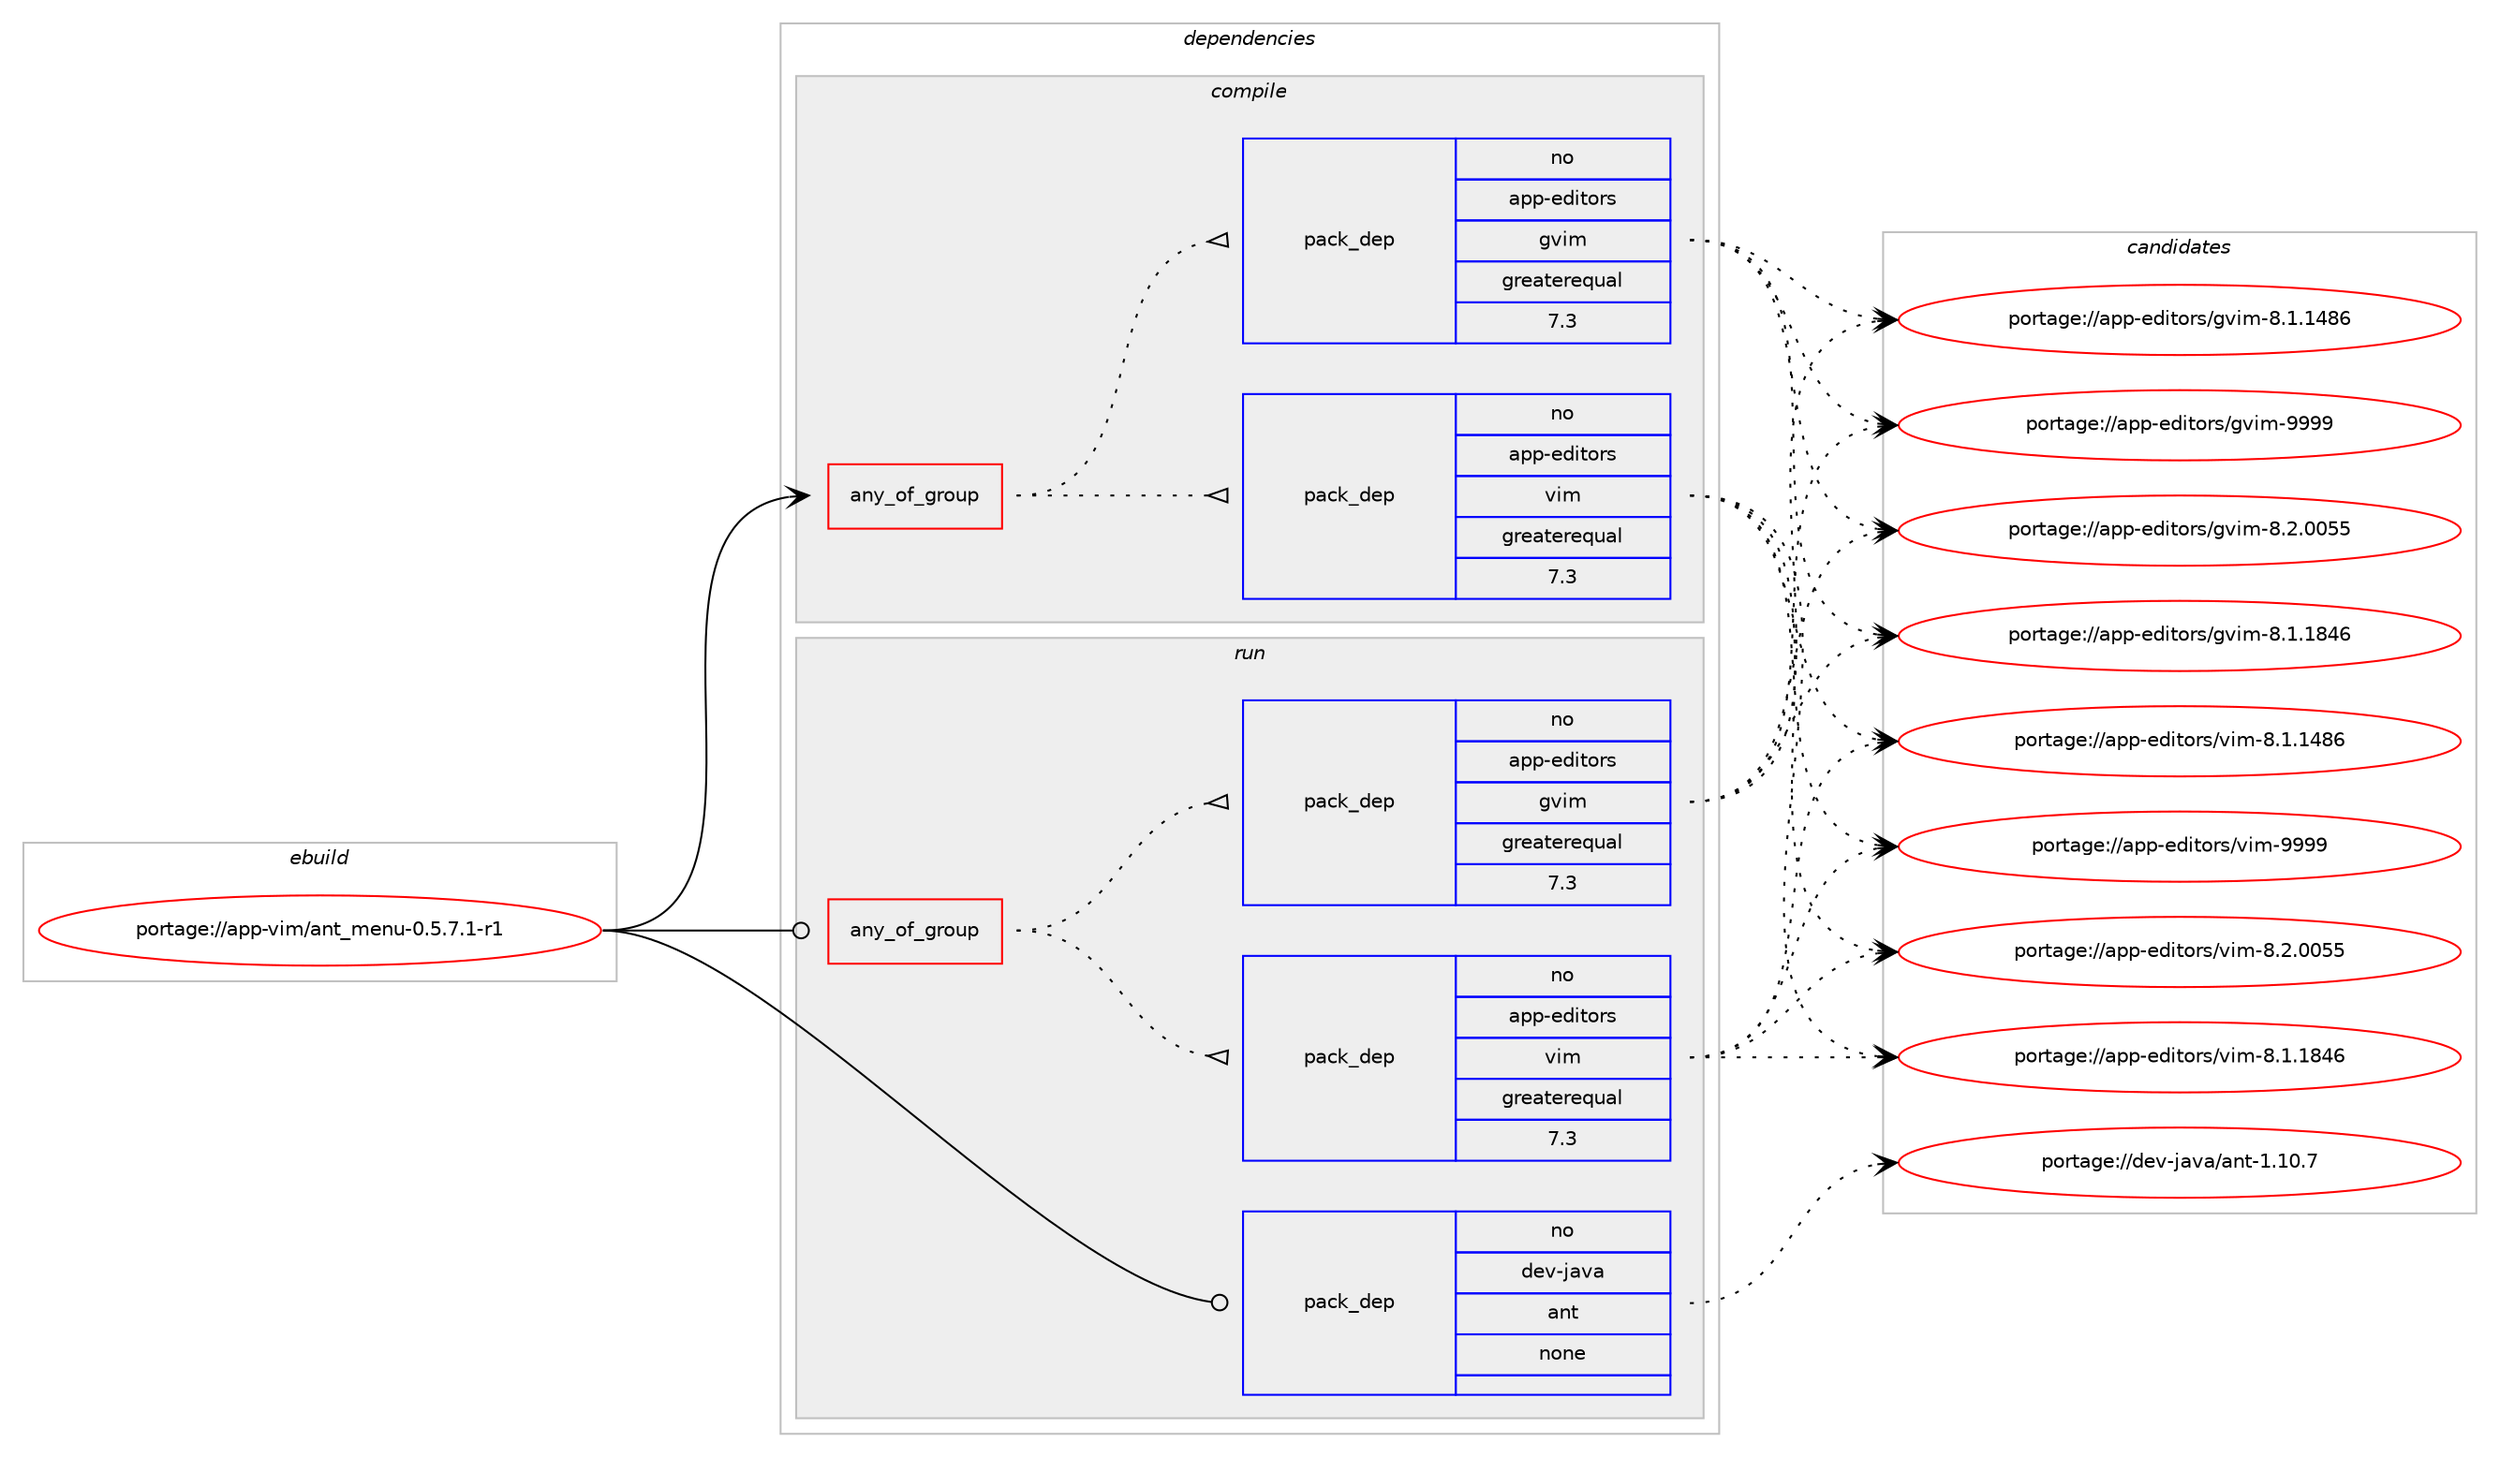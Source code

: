 digraph prolog {

# *************
# Graph options
# *************

newrank=true;
concentrate=true;
compound=true;
graph [rankdir=LR,fontname=Helvetica,fontsize=10,ranksep=1.5];#, ranksep=2.5, nodesep=0.2];
edge  [arrowhead=vee];
node  [fontname=Helvetica,fontsize=10];

# **********
# The ebuild
# **********

subgraph cluster_leftcol {
color=gray;
label=<<i>ebuild</i>>;
id [label="portage://app-vim/ant_menu-0.5.7.1-r1", color=red, width=4, href="../app-vim/ant_menu-0.5.7.1-r1.svg"];
}

# ****************
# The dependencies
# ****************

subgraph cluster_midcol {
color=gray;
label=<<i>dependencies</i>>;
subgraph cluster_compile {
fillcolor="#eeeeee";
style=filled;
label=<<i>compile</i>>;
subgraph any7582 {
dependency590516 [label=<<TABLE BORDER="0" CELLBORDER="1" CELLSPACING="0" CELLPADDING="4"><TR><TD CELLPADDING="10">any_of_group</TD></TR></TABLE>>, shape=none, color=red];subgraph pack443483 {
dependency590517 [label=<<TABLE BORDER="0" CELLBORDER="1" CELLSPACING="0" CELLPADDING="4" WIDTH="220"><TR><TD ROWSPAN="6" CELLPADDING="30">pack_dep</TD></TR><TR><TD WIDTH="110">no</TD></TR><TR><TD>app-editors</TD></TR><TR><TD>vim</TD></TR><TR><TD>greaterequal</TD></TR><TR><TD>7.3</TD></TR></TABLE>>, shape=none, color=blue];
}
dependency590516:e -> dependency590517:w [weight=20,style="dotted",arrowhead="oinv"];
subgraph pack443484 {
dependency590518 [label=<<TABLE BORDER="0" CELLBORDER="1" CELLSPACING="0" CELLPADDING="4" WIDTH="220"><TR><TD ROWSPAN="6" CELLPADDING="30">pack_dep</TD></TR><TR><TD WIDTH="110">no</TD></TR><TR><TD>app-editors</TD></TR><TR><TD>gvim</TD></TR><TR><TD>greaterequal</TD></TR><TR><TD>7.3</TD></TR></TABLE>>, shape=none, color=blue];
}
dependency590516:e -> dependency590518:w [weight=20,style="dotted",arrowhead="oinv"];
}
id:e -> dependency590516:w [weight=20,style="solid",arrowhead="vee"];
}
subgraph cluster_compileandrun {
fillcolor="#eeeeee";
style=filled;
label=<<i>compile and run</i>>;
}
subgraph cluster_run {
fillcolor="#eeeeee";
style=filled;
label=<<i>run</i>>;
subgraph any7583 {
dependency590519 [label=<<TABLE BORDER="0" CELLBORDER="1" CELLSPACING="0" CELLPADDING="4"><TR><TD CELLPADDING="10">any_of_group</TD></TR></TABLE>>, shape=none, color=red];subgraph pack443485 {
dependency590520 [label=<<TABLE BORDER="0" CELLBORDER="1" CELLSPACING="0" CELLPADDING="4" WIDTH="220"><TR><TD ROWSPAN="6" CELLPADDING="30">pack_dep</TD></TR><TR><TD WIDTH="110">no</TD></TR><TR><TD>app-editors</TD></TR><TR><TD>vim</TD></TR><TR><TD>greaterequal</TD></TR><TR><TD>7.3</TD></TR></TABLE>>, shape=none, color=blue];
}
dependency590519:e -> dependency590520:w [weight=20,style="dotted",arrowhead="oinv"];
subgraph pack443486 {
dependency590521 [label=<<TABLE BORDER="0" CELLBORDER="1" CELLSPACING="0" CELLPADDING="4" WIDTH="220"><TR><TD ROWSPAN="6" CELLPADDING="30">pack_dep</TD></TR><TR><TD WIDTH="110">no</TD></TR><TR><TD>app-editors</TD></TR><TR><TD>gvim</TD></TR><TR><TD>greaterequal</TD></TR><TR><TD>7.3</TD></TR></TABLE>>, shape=none, color=blue];
}
dependency590519:e -> dependency590521:w [weight=20,style="dotted",arrowhead="oinv"];
}
id:e -> dependency590519:w [weight=20,style="solid",arrowhead="odot"];
subgraph pack443487 {
dependency590522 [label=<<TABLE BORDER="0" CELLBORDER="1" CELLSPACING="0" CELLPADDING="4" WIDTH="220"><TR><TD ROWSPAN="6" CELLPADDING="30">pack_dep</TD></TR><TR><TD WIDTH="110">no</TD></TR><TR><TD>dev-java</TD></TR><TR><TD>ant</TD></TR><TR><TD>none</TD></TR><TR><TD></TD></TR></TABLE>>, shape=none, color=blue];
}
id:e -> dependency590522:w [weight=20,style="solid",arrowhead="odot"];
}
}

# **************
# The candidates
# **************

subgraph cluster_choices {
rank=same;
color=gray;
label=<<i>candidates</i>>;

subgraph choice443483 {
color=black;
nodesep=1;
choice9711211245101100105116111114115471181051094557575757 [label="portage://app-editors/vim-9999", color=red, width=4,href="../app-editors/vim-9999.svg"];
choice971121124510110010511611111411547118105109455646504648485353 [label="portage://app-editors/vim-8.2.0055", color=red, width=4,href="../app-editors/vim-8.2.0055.svg"];
choice971121124510110010511611111411547118105109455646494649565254 [label="portage://app-editors/vim-8.1.1846", color=red, width=4,href="../app-editors/vim-8.1.1846.svg"];
choice971121124510110010511611111411547118105109455646494649525654 [label="portage://app-editors/vim-8.1.1486", color=red, width=4,href="../app-editors/vim-8.1.1486.svg"];
dependency590517:e -> choice9711211245101100105116111114115471181051094557575757:w [style=dotted,weight="100"];
dependency590517:e -> choice971121124510110010511611111411547118105109455646504648485353:w [style=dotted,weight="100"];
dependency590517:e -> choice971121124510110010511611111411547118105109455646494649565254:w [style=dotted,weight="100"];
dependency590517:e -> choice971121124510110010511611111411547118105109455646494649525654:w [style=dotted,weight="100"];
}
subgraph choice443484 {
color=black;
nodesep=1;
choice9711211245101100105116111114115471031181051094557575757 [label="portage://app-editors/gvim-9999", color=red, width=4,href="../app-editors/gvim-9999.svg"];
choice971121124510110010511611111411547103118105109455646504648485353 [label="portage://app-editors/gvim-8.2.0055", color=red, width=4,href="../app-editors/gvim-8.2.0055.svg"];
choice971121124510110010511611111411547103118105109455646494649565254 [label="portage://app-editors/gvim-8.1.1846", color=red, width=4,href="../app-editors/gvim-8.1.1846.svg"];
choice971121124510110010511611111411547103118105109455646494649525654 [label="portage://app-editors/gvim-8.1.1486", color=red, width=4,href="../app-editors/gvim-8.1.1486.svg"];
dependency590518:e -> choice9711211245101100105116111114115471031181051094557575757:w [style=dotted,weight="100"];
dependency590518:e -> choice971121124510110010511611111411547103118105109455646504648485353:w [style=dotted,weight="100"];
dependency590518:e -> choice971121124510110010511611111411547103118105109455646494649565254:w [style=dotted,weight="100"];
dependency590518:e -> choice971121124510110010511611111411547103118105109455646494649525654:w [style=dotted,weight="100"];
}
subgraph choice443485 {
color=black;
nodesep=1;
choice9711211245101100105116111114115471181051094557575757 [label="portage://app-editors/vim-9999", color=red, width=4,href="../app-editors/vim-9999.svg"];
choice971121124510110010511611111411547118105109455646504648485353 [label="portage://app-editors/vim-8.2.0055", color=red, width=4,href="../app-editors/vim-8.2.0055.svg"];
choice971121124510110010511611111411547118105109455646494649565254 [label="portage://app-editors/vim-8.1.1846", color=red, width=4,href="../app-editors/vim-8.1.1846.svg"];
choice971121124510110010511611111411547118105109455646494649525654 [label="portage://app-editors/vim-8.1.1486", color=red, width=4,href="../app-editors/vim-8.1.1486.svg"];
dependency590520:e -> choice9711211245101100105116111114115471181051094557575757:w [style=dotted,weight="100"];
dependency590520:e -> choice971121124510110010511611111411547118105109455646504648485353:w [style=dotted,weight="100"];
dependency590520:e -> choice971121124510110010511611111411547118105109455646494649565254:w [style=dotted,weight="100"];
dependency590520:e -> choice971121124510110010511611111411547118105109455646494649525654:w [style=dotted,weight="100"];
}
subgraph choice443486 {
color=black;
nodesep=1;
choice9711211245101100105116111114115471031181051094557575757 [label="portage://app-editors/gvim-9999", color=red, width=4,href="../app-editors/gvim-9999.svg"];
choice971121124510110010511611111411547103118105109455646504648485353 [label="portage://app-editors/gvim-8.2.0055", color=red, width=4,href="../app-editors/gvim-8.2.0055.svg"];
choice971121124510110010511611111411547103118105109455646494649565254 [label="portage://app-editors/gvim-8.1.1846", color=red, width=4,href="../app-editors/gvim-8.1.1846.svg"];
choice971121124510110010511611111411547103118105109455646494649525654 [label="portage://app-editors/gvim-8.1.1486", color=red, width=4,href="../app-editors/gvim-8.1.1486.svg"];
dependency590521:e -> choice9711211245101100105116111114115471031181051094557575757:w [style=dotted,weight="100"];
dependency590521:e -> choice971121124510110010511611111411547103118105109455646504648485353:w [style=dotted,weight="100"];
dependency590521:e -> choice971121124510110010511611111411547103118105109455646494649565254:w [style=dotted,weight="100"];
dependency590521:e -> choice971121124510110010511611111411547103118105109455646494649525654:w [style=dotted,weight="100"];
}
subgraph choice443487 {
color=black;
nodesep=1;
choice100101118451069711897479711011645494649484655 [label="portage://dev-java/ant-1.10.7", color=red, width=4,href="../dev-java/ant-1.10.7.svg"];
dependency590522:e -> choice100101118451069711897479711011645494649484655:w [style=dotted,weight="100"];
}
}

}
